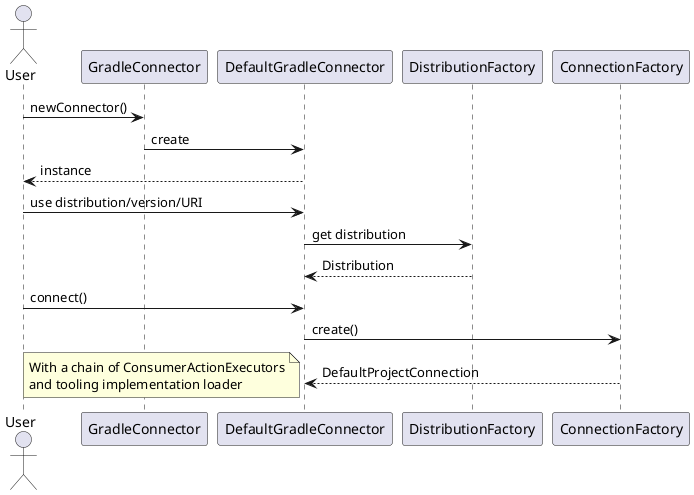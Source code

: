@startuml
actor User
User -> GradleConnector: newConnector()
GradleConnector -> DefaultGradleConnector: create
DefaultGradleConnector --> User: instance
User -> DefaultGradleConnector: use distribution/version/URI
DefaultGradleConnector -> DistributionFactory: get distribution
DistributionFactory --> DefaultGradleConnector: Distribution
User -> DefaultGradleConnector: connect()
DefaultGradleConnector -> ConnectionFactory: create()
ConnectionFactory --> DefaultGradleConnector: DefaultProjectConnection
note left
With a chain of ConsumerActionExecutors
and tooling implementation loader
end note
@enduml
